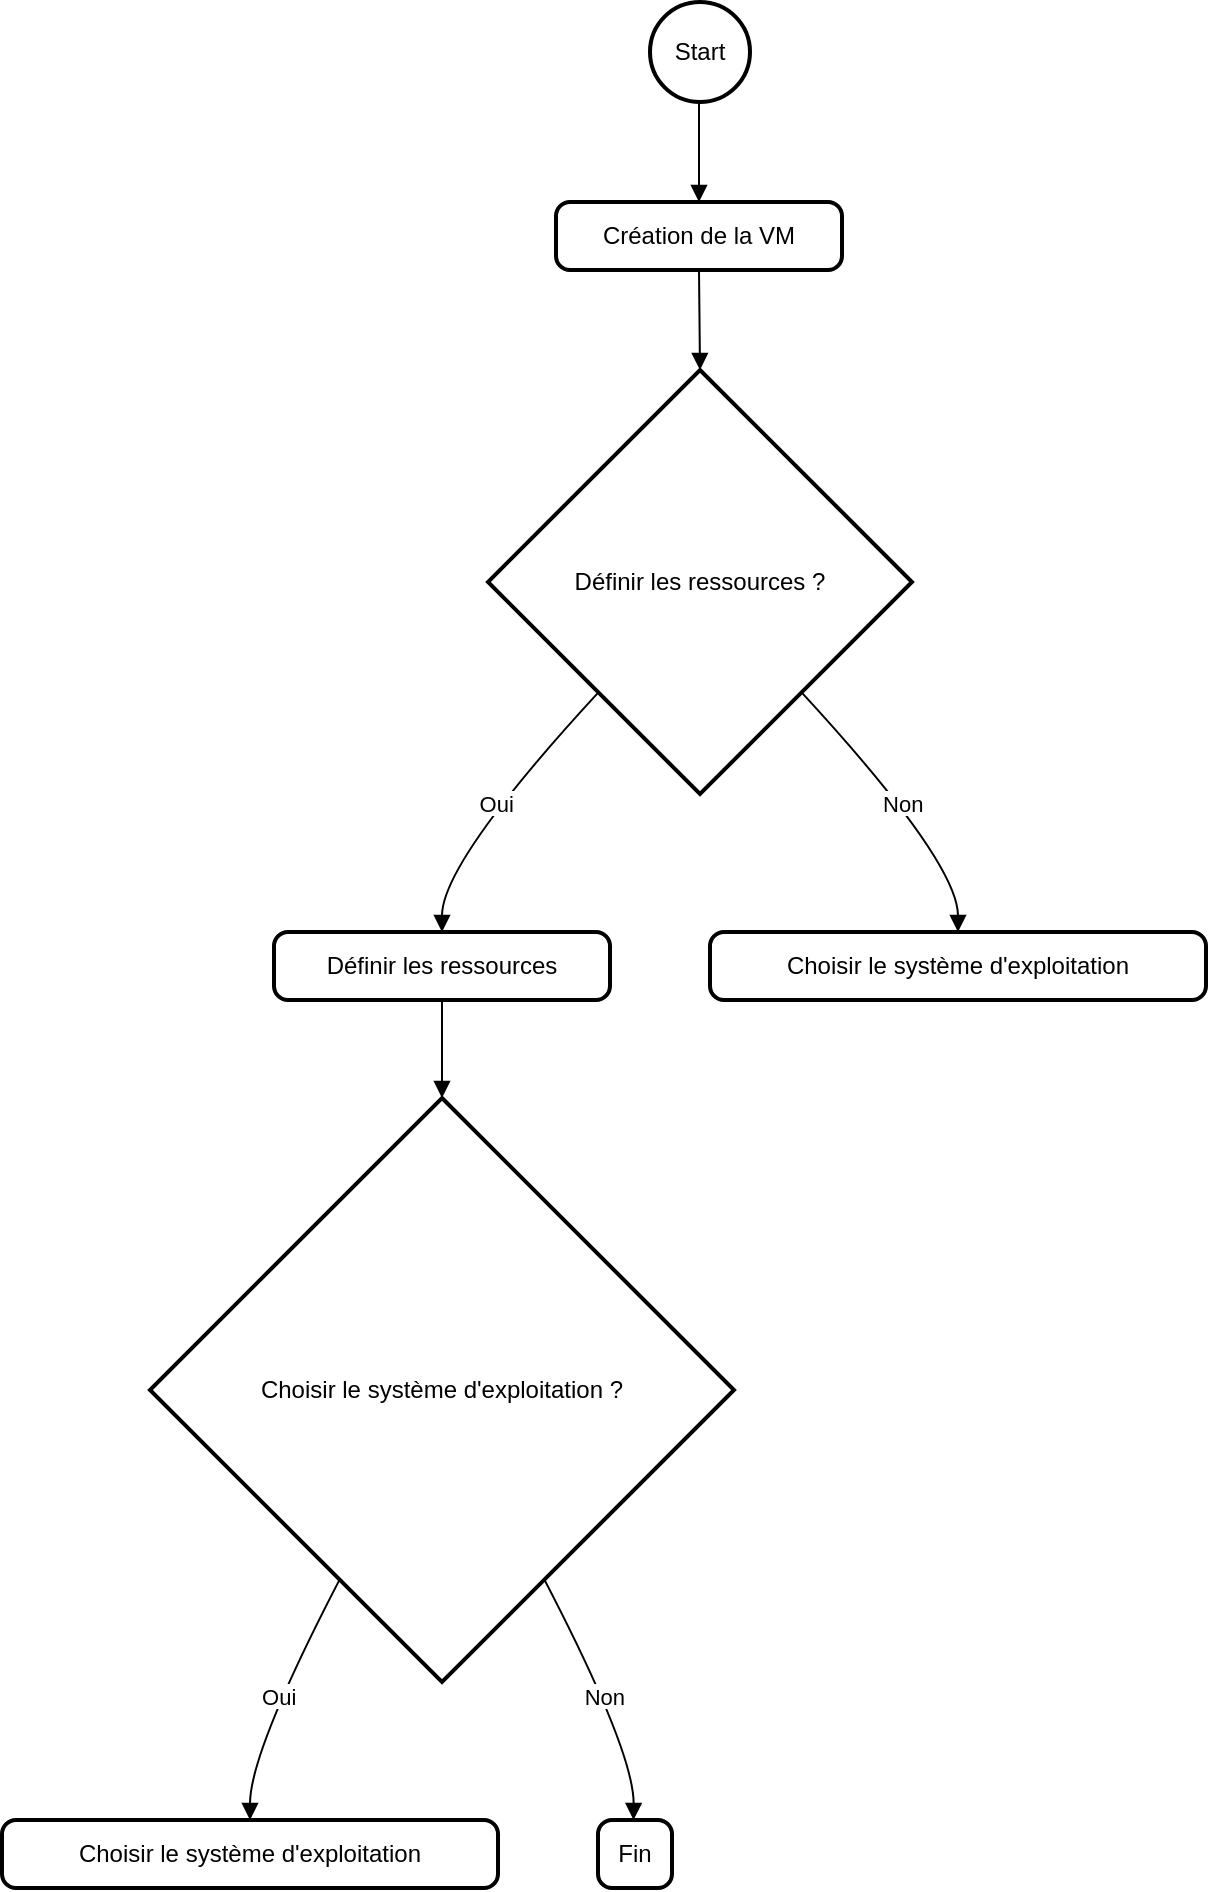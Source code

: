 <mxfile version="24.7.2" type="github">
  <diagram name="Page-1" id="LFGNdYzToV5a4010ySZ_">
    <mxGraphModel>
      <root>
        <mxCell id="0" />
        <mxCell id="1" parent="0" />
        <mxCell id="2" value="Start" style="ellipse;aspect=fixed;strokeWidth=2;whiteSpace=wrap;" vertex="1" parent="1">
          <mxGeometry x="324" width="50" height="50" as="geometry" />
        </mxCell>
        <mxCell id="3" value="Création de la VM" style="rounded=1;absoluteArcSize=1;arcSize=14;whiteSpace=wrap;strokeWidth=2;" vertex="1" parent="1">
          <mxGeometry x="277" y="100" width="143" height="34" as="geometry" />
        </mxCell>
        <mxCell id="4" value="Définir les ressources ?" style="rhombus;strokeWidth=2;whiteSpace=wrap;" vertex="1" parent="1">
          <mxGeometry x="243" y="184" width="212" height="212" as="geometry" />
        </mxCell>
        <mxCell id="5" value="Définir les ressources" style="rounded=1;absoluteArcSize=1;arcSize=14;whiteSpace=wrap;strokeWidth=2;" vertex="1" parent="1">
          <mxGeometry x="136" y="465" width="168" height="34" as="geometry" />
        </mxCell>
        <mxCell id="6" value="Choisir le système d&#39;exploitation" style="rounded=1;absoluteArcSize=1;arcSize=14;whiteSpace=wrap;strokeWidth=2;" vertex="1" parent="1">
          <mxGeometry x="354" y="465" width="248" height="34" as="geometry" />
        </mxCell>
        <mxCell id="7" value="Choisir le système d&#39;exploitation ?" style="rhombus;strokeWidth=2;whiteSpace=wrap;" vertex="1" parent="1">
          <mxGeometry x="74" y="548" width="292" height="292" as="geometry" />
        </mxCell>
        <mxCell id="8" value="Choisir le système d&#39;exploitation" style="rounded=1;absoluteArcSize=1;arcSize=14;whiteSpace=wrap;strokeWidth=2;" vertex="1" parent="1">
          <mxGeometry y="909" width="248" height="34" as="geometry" />
        </mxCell>
        <mxCell id="9" value="Fin" style="rounded=1;absoluteArcSize=1;arcSize=14;whiteSpace=wrap;strokeWidth=2;" vertex="1" parent="1">
          <mxGeometry x="298" y="909" width="37" height="34" as="geometry" />
        </mxCell>
        <mxCell id="10" value="" style="curved=1;startArrow=none;endArrow=block;exitX=0.49;exitY=1.01;entryX=0.5;entryY=0.01;" edge="1" parent="1" source="2" target="3">
          <mxGeometry relative="1" as="geometry">
            <Array as="points" />
          </mxGeometry>
        </mxCell>
        <mxCell id="11" value="" style="curved=1;startArrow=none;endArrow=block;exitX=0.5;exitY=1;entryX=0.5;entryY=0;" edge="1" parent="1" source="3" target="4">
          <mxGeometry relative="1" as="geometry">
            <Array as="points" />
          </mxGeometry>
        </mxCell>
        <mxCell id="12" value="Oui" style="curved=1;startArrow=none;endArrow=block;exitX=0.04;exitY=1;entryX=0.5;entryY=-0.01;" edge="1" parent="1" source="4" target="5">
          <mxGeometry relative="1" as="geometry">
            <Array as="points">
              <mxPoint x="220" y="430" />
            </Array>
          </mxGeometry>
        </mxCell>
        <mxCell id="13" value="Non" style="curved=1;startArrow=none;endArrow=block;exitX=0.96;exitY=1;entryX=0.5;entryY=-0.01;" edge="1" parent="1" source="4" target="6">
          <mxGeometry relative="1" as="geometry">
            <Array as="points">
              <mxPoint x="478" y="430" />
            </Array>
          </mxGeometry>
        </mxCell>
        <mxCell id="14" value="" style="curved=1;startArrow=none;endArrow=block;exitX=0.5;exitY=0.98;entryX=0.5;entryY=0;" edge="1" parent="1" source="5" target="7">
          <mxGeometry relative="1" as="geometry">
            <Array as="points" />
          </mxGeometry>
        </mxCell>
        <mxCell id="15" value="Oui" style="curved=1;startArrow=none;endArrow=block;exitX=0.23;exitY=1;entryX=0.5;entryY=0;" edge="1" parent="1" source="7" target="8">
          <mxGeometry relative="1" as="geometry">
            <Array as="points">
              <mxPoint x="124" y="875" />
            </Array>
          </mxGeometry>
        </mxCell>
        <mxCell id="16" value="Non" style="curved=1;startArrow=none;endArrow=block;exitX=0.77;exitY=1;entryX=0.48;entryY=0;" edge="1" parent="1" source="7" target="9">
          <mxGeometry relative="1" as="geometry">
            <Array as="points">
              <mxPoint x="316" y="875" />
            </Array>
          </mxGeometry>
        </mxCell>
      </root>
    </mxGraphModel>
  </diagram>
</mxfile>
